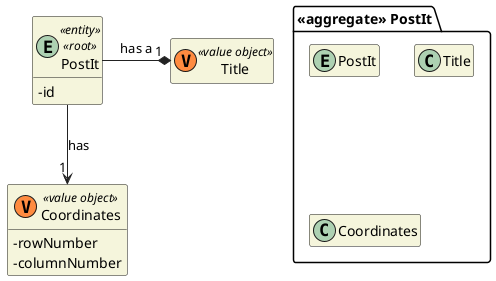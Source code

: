 @startuml DM-POSTIT
'https://plantuml.com/class-diagram

skinparam classAttributeIconSize 0
hide empty attributes
hide empty methods
skinparam classBackgroundColor beige
skinparam ArrowColor #222222

package "<<aggregate>> PostIt" {
    entity PostIt

    class Title

    class Coordinates
}

entity PostIt <<entity>> <<root>>{ 
    -id 
}

class Title <<(V,#FF8B40) value object>> {}


class Coordinates <<(V,#FF8B40) value object>> {
    -rowNumber
    -columnNumber    
}

PostIt -* "1" Title : has a
PostIt --> "1" Coordinates : has 
